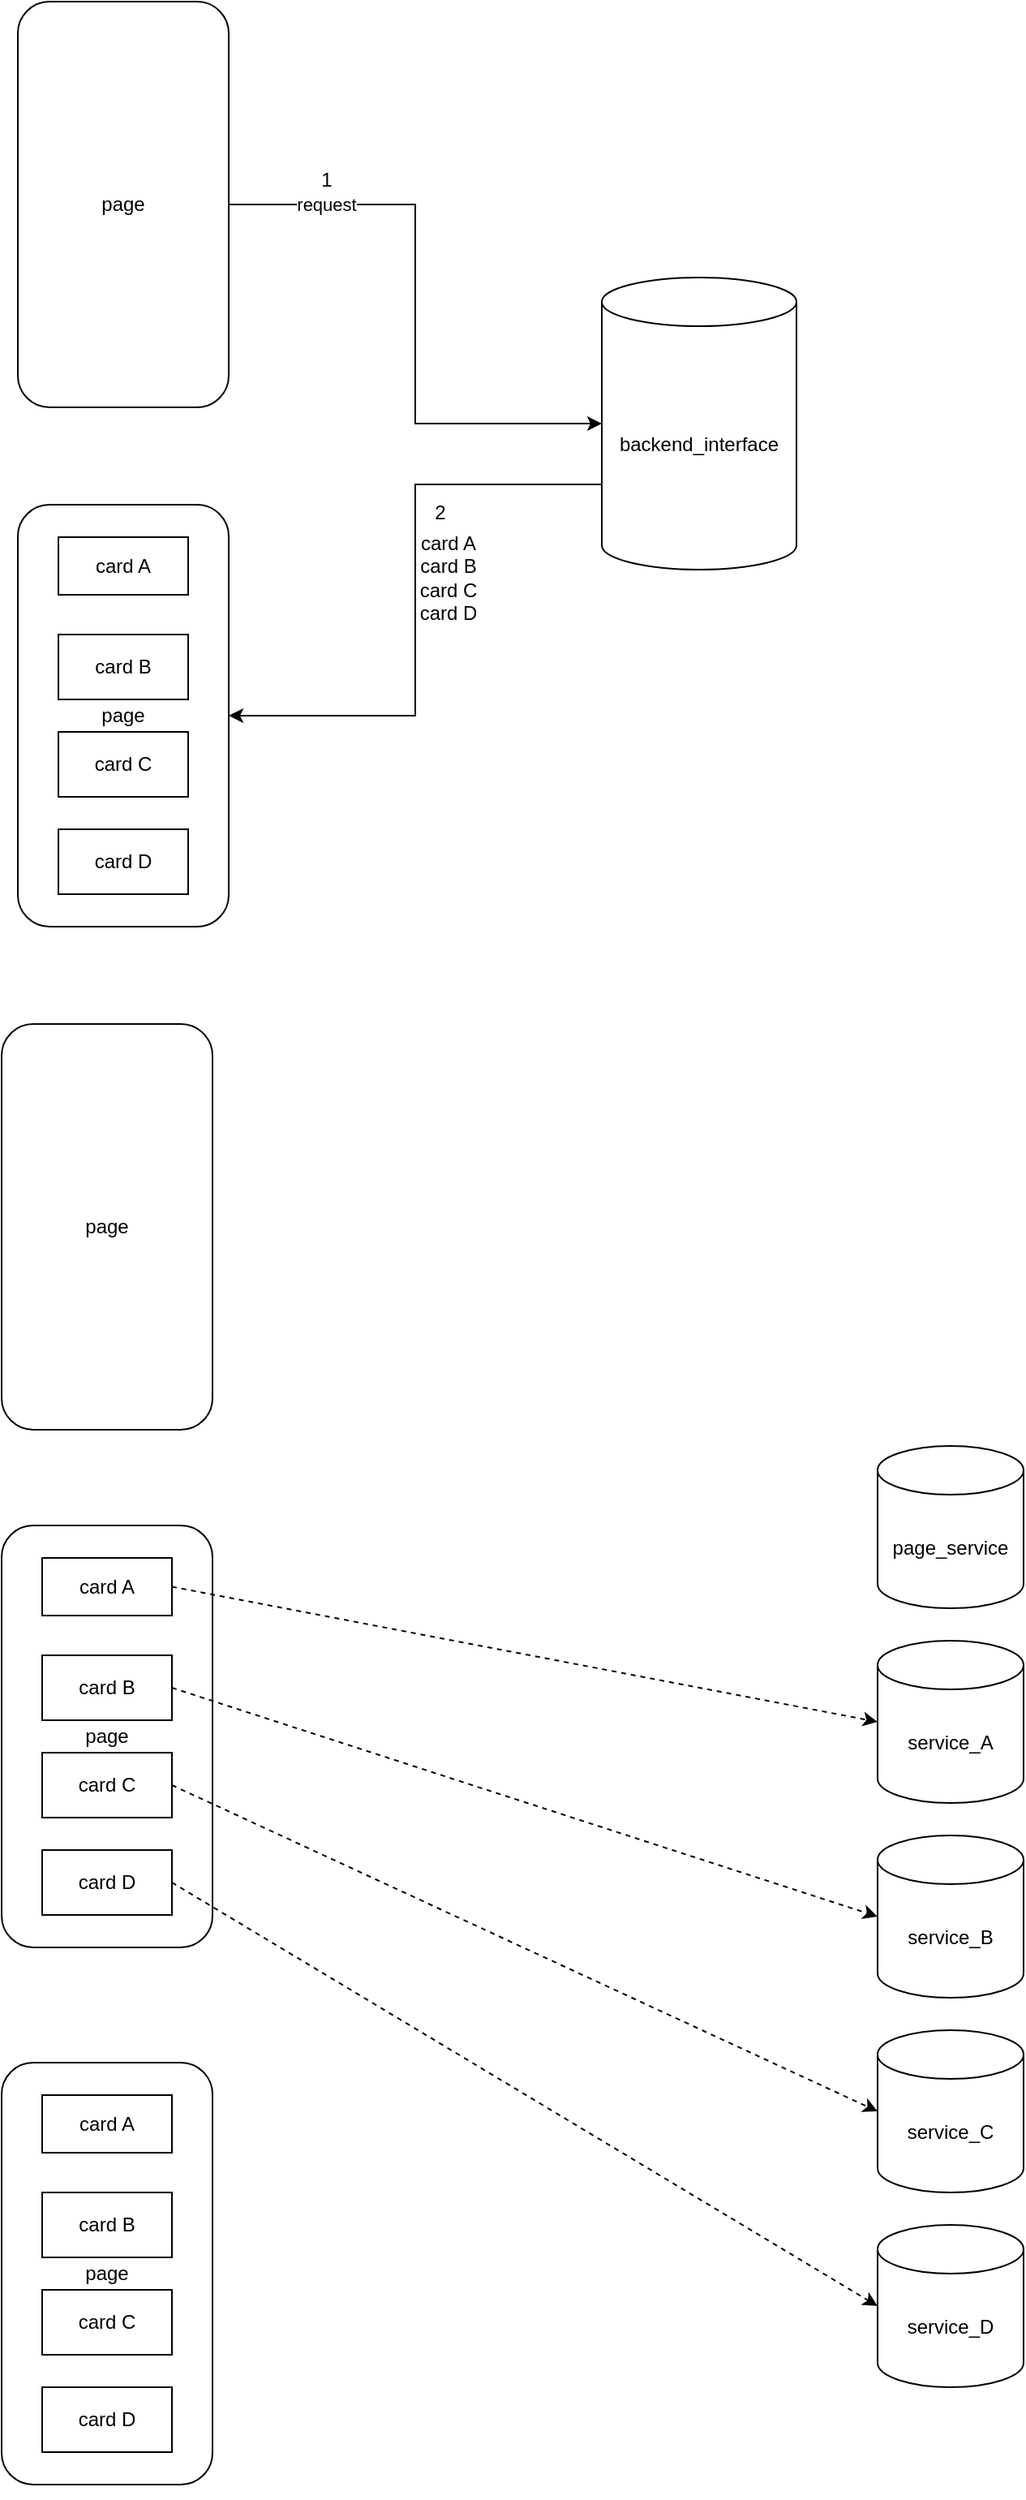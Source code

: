 <mxfile version="14.6.11" type="github">
  <diagram id="prtHgNgQTEPvFCAcTncT" name="Page-1">
    <mxGraphModel dx="1086" dy="560" grid="1" gridSize="10" guides="1" tooltips="1" connect="1" arrows="1" fold="1" page="1" pageScale="1" pageWidth="827" pageHeight="1169" math="0" shadow="0">
      <root>
        <mxCell id="0" />
        <mxCell id="1" parent="0" />
        <mxCell id="t9nCofjm7gqaK9wJMrFR-53" value="page" style="rounded=1;whiteSpace=wrap;html=1;" vertex="1" parent="1">
          <mxGeometry x="30" y="1169" width="130" height="260" as="geometry" />
        </mxCell>
        <mxCell id="t9nCofjm7gqaK9wJMrFR-3" value="page" style="rounded=1;whiteSpace=wrap;html=1;" vertex="1" parent="1">
          <mxGeometry x="40" y="540" width="130" height="260" as="geometry" />
        </mxCell>
        <mxCell id="t9nCofjm7gqaK9wJMrFR-4" value="card A" style="rounded=0;whiteSpace=wrap;html=1;" vertex="1" parent="1">
          <mxGeometry x="65" y="560" width="80" height="35.5" as="geometry" />
        </mxCell>
        <mxCell id="t9nCofjm7gqaK9wJMrFR-5" value="card B" style="rounded=0;whiteSpace=wrap;html=1;" vertex="1" parent="1">
          <mxGeometry x="65" y="620" width="80" height="40" as="geometry" />
        </mxCell>
        <mxCell id="t9nCofjm7gqaK9wJMrFR-6" value="card C" style="rounded=0;whiteSpace=wrap;html=1;" vertex="1" parent="1">
          <mxGeometry x="65" y="680" width="80" height="40" as="geometry" />
        </mxCell>
        <mxCell id="t9nCofjm7gqaK9wJMrFR-7" value="card D" style="rounded=0;whiteSpace=wrap;html=1;" vertex="1" parent="1">
          <mxGeometry x="65" y="740" width="80" height="40" as="geometry" />
        </mxCell>
        <mxCell id="t9nCofjm7gqaK9wJMrFR-11" style="edgeStyle=orthogonalEdgeStyle;rounded=0;orthogonalLoop=1;jettySize=auto;html=1;exitX=1;exitY=0.5;exitDx=0;exitDy=0;entryX=0;entryY=0.5;entryDx=0;entryDy=0;entryPerimeter=0;" edge="1" parent="1" source="t9nCofjm7gqaK9wJMrFR-8" target="t9nCofjm7gqaK9wJMrFR-10">
          <mxGeometry relative="1" as="geometry" />
        </mxCell>
        <mxCell id="t9nCofjm7gqaK9wJMrFR-12" value="request" style="edgeLabel;html=1;align=center;verticalAlign=middle;resizable=0;points=[];" vertex="1" connectable="0" parent="t9nCofjm7gqaK9wJMrFR-11">
          <mxGeometry x="-0.519" y="-1" relative="1" as="geometry">
            <mxPoint x="-28" y="-1" as="offset" />
          </mxGeometry>
        </mxCell>
        <mxCell id="t9nCofjm7gqaK9wJMrFR-8" value="page" style="rounded=1;whiteSpace=wrap;html=1;" vertex="1" parent="1">
          <mxGeometry x="40" y="230" width="130" height="250" as="geometry" />
        </mxCell>
        <mxCell id="t9nCofjm7gqaK9wJMrFR-13" style="edgeStyle=orthogonalEdgeStyle;rounded=0;orthogonalLoop=1;jettySize=auto;html=1;exitX=0;exitY=0;exitDx=0;exitDy=127.5;exitPerimeter=0;entryX=1;entryY=0.5;entryDx=0;entryDy=0;" edge="1" parent="1" source="t9nCofjm7gqaK9wJMrFR-10" target="t9nCofjm7gqaK9wJMrFR-3">
          <mxGeometry relative="1" as="geometry" />
        </mxCell>
        <mxCell id="t9nCofjm7gqaK9wJMrFR-10" value="backend_interface" style="shape=cylinder3;whiteSpace=wrap;html=1;boundedLbl=1;backgroundOutline=1;size=15;" vertex="1" parent="1">
          <mxGeometry x="400" y="400" width="120" height="180" as="geometry" />
        </mxCell>
        <mxCell id="t9nCofjm7gqaK9wJMrFR-14" value="card A&lt;br&gt;card B&lt;br&gt;card C&lt;br&gt;card D" style="text;html=1;align=center;verticalAlign=middle;resizable=0;points=[];autosize=1;strokeColor=none;" vertex="1" parent="1">
          <mxGeometry x="280" y="555" width="50" height="60" as="geometry" />
        </mxCell>
        <mxCell id="t9nCofjm7gqaK9wJMrFR-16" value="1" style="text;html=1;align=center;verticalAlign=middle;resizable=0;points=[];autosize=1;strokeColor=none;" vertex="1" parent="1">
          <mxGeometry x="220" y="330" width="20" height="20" as="geometry" />
        </mxCell>
        <mxCell id="t9nCofjm7gqaK9wJMrFR-17" value="2" style="text;html=1;align=center;verticalAlign=middle;resizable=0;points=[];autosize=1;strokeColor=none;" vertex="1" parent="1">
          <mxGeometry x="290" y="535" width="20" height="20" as="geometry" />
        </mxCell>
        <mxCell id="t9nCofjm7gqaK9wJMrFR-38" style="rounded=0;orthogonalLoop=1;jettySize=auto;html=1;dashed=1;entryX=0;entryY=0.5;entryDx=0;entryDy=0;entryPerimeter=0;exitX=1;exitY=0.5;exitDx=0;exitDy=0;" edge="1" parent="1" source="t9nCofjm7gqaK9wJMrFR-54" target="t9nCofjm7gqaK9wJMrFR-45">
          <mxGeometry relative="1" as="geometry">
            <mxPoint x="220" y="1050" as="sourcePoint" />
            <mxPoint x="500" y="1080" as="targetPoint" />
          </mxGeometry>
        </mxCell>
        <mxCell id="t9nCofjm7gqaK9wJMrFR-39" style="edgeStyle=none;rounded=0;orthogonalLoop=1;jettySize=auto;html=1;exitX=1;exitY=0.5;exitDx=0;exitDy=0;entryX=0;entryY=0.5;entryDx=0;entryDy=0;entryPerimeter=0;dashed=1;" edge="1" parent="1" source="t9nCofjm7gqaK9wJMrFR-55" target="t9nCofjm7gqaK9wJMrFR-46">
          <mxGeometry relative="1" as="geometry">
            <mxPoint x="220" y="1145.5" as="sourcePoint" />
            <mxPoint x="530" y="1332.5" as="targetPoint" />
          </mxGeometry>
        </mxCell>
        <mxCell id="t9nCofjm7gqaK9wJMrFR-41" style="edgeStyle=none;rounded=0;orthogonalLoop=1;jettySize=auto;html=1;exitX=1;exitY=0.5;exitDx=0;exitDy=0;entryX=0;entryY=0.5;entryDx=0;entryDy=0;entryPerimeter=0;dashed=1;" edge="1" parent="1" source="t9nCofjm7gqaK9wJMrFR-56" target="t9nCofjm7gqaK9wJMrFR-47">
          <mxGeometry relative="1" as="geometry">
            <mxPoint x="220" y="1255.5" as="sourcePoint" />
            <mxPoint x="530" y="1332.5" as="targetPoint" />
          </mxGeometry>
        </mxCell>
        <mxCell id="t9nCofjm7gqaK9wJMrFR-42" style="edgeStyle=none;rounded=0;orthogonalLoop=1;jettySize=auto;html=1;exitX=1;exitY=0.5;exitDx=0;exitDy=0;entryX=0;entryY=0.5;entryDx=0;entryDy=0;entryPerimeter=0;dashed=1;" edge="1" parent="1" source="t9nCofjm7gqaK9wJMrFR-57" target="t9nCofjm7gqaK9wJMrFR-48">
          <mxGeometry relative="1" as="geometry">
            <mxPoint x="220" y="1355.5" as="sourcePoint" />
            <mxPoint x="530" y="1332.5" as="targetPoint" />
          </mxGeometry>
        </mxCell>
        <mxCell id="t9nCofjm7gqaK9wJMrFR-44" value="page_service" style="shape=cylinder3;whiteSpace=wrap;html=1;boundedLbl=1;backgroundOutline=1;size=15;" vertex="1" parent="1">
          <mxGeometry x="570" y="1120" width="90" height="100" as="geometry" />
        </mxCell>
        <mxCell id="t9nCofjm7gqaK9wJMrFR-45" value="service_A" style="shape=cylinder3;whiteSpace=wrap;html=1;boundedLbl=1;backgroundOutline=1;size=15;" vertex="1" parent="1">
          <mxGeometry x="570" y="1240" width="90" height="100" as="geometry" />
        </mxCell>
        <mxCell id="t9nCofjm7gqaK9wJMrFR-46" value="service_B" style="shape=cylinder3;whiteSpace=wrap;html=1;boundedLbl=1;backgroundOutline=1;size=15;" vertex="1" parent="1">
          <mxGeometry x="570" y="1360" width="90" height="100" as="geometry" />
        </mxCell>
        <mxCell id="t9nCofjm7gqaK9wJMrFR-47" value="service_C" style="shape=cylinder3;whiteSpace=wrap;html=1;boundedLbl=1;backgroundOutline=1;size=15;" vertex="1" parent="1">
          <mxGeometry x="570" y="1480" width="90" height="100" as="geometry" />
        </mxCell>
        <mxCell id="t9nCofjm7gqaK9wJMrFR-48" value="service_D" style="shape=cylinder3;whiteSpace=wrap;html=1;boundedLbl=1;backgroundOutline=1;size=15;" vertex="1" parent="1">
          <mxGeometry x="570" y="1600" width="90" height="100" as="geometry" />
        </mxCell>
        <mxCell id="t9nCofjm7gqaK9wJMrFR-49" style="edgeStyle=none;rounded=0;orthogonalLoop=1;jettySize=auto;html=1;exitX=1;exitY=1;exitDx=0;exitDy=0;dashed=1;" edge="1" parent="1" source="t9nCofjm7gqaK9wJMrFR-6" target="t9nCofjm7gqaK9wJMrFR-6">
          <mxGeometry relative="1" as="geometry" />
        </mxCell>
        <mxCell id="t9nCofjm7gqaK9wJMrFR-50" style="edgeStyle=none;rounded=0;orthogonalLoop=1;jettySize=auto;html=1;exitX=1;exitY=1;exitDx=0;exitDy=0;dashed=1;" edge="1" parent="1" source="t9nCofjm7gqaK9wJMrFR-3" target="t9nCofjm7gqaK9wJMrFR-3">
          <mxGeometry relative="1" as="geometry" />
        </mxCell>
        <mxCell id="t9nCofjm7gqaK9wJMrFR-51" style="edgeStyle=none;rounded=0;orthogonalLoop=1;jettySize=auto;html=1;exitX=0.5;exitY=0;exitDx=0;exitDy=0;dashed=1;" edge="1" parent="1" source="t9nCofjm7gqaK9wJMrFR-3" target="t9nCofjm7gqaK9wJMrFR-3">
          <mxGeometry relative="1" as="geometry" />
        </mxCell>
        <mxCell id="t9nCofjm7gqaK9wJMrFR-52" value="page" style="rounded=1;whiteSpace=wrap;html=1;" vertex="1" parent="1">
          <mxGeometry x="30" y="860" width="130" height="250" as="geometry" />
        </mxCell>
        <mxCell id="t9nCofjm7gqaK9wJMrFR-54" value="card A" style="rounded=0;whiteSpace=wrap;html=1;" vertex="1" parent="1">
          <mxGeometry x="55" y="1189" width="80" height="35.5" as="geometry" />
        </mxCell>
        <mxCell id="t9nCofjm7gqaK9wJMrFR-55" value="card B" style="rounded=0;whiteSpace=wrap;html=1;" vertex="1" parent="1">
          <mxGeometry x="55" y="1249" width="80" height="40" as="geometry" />
        </mxCell>
        <mxCell id="t9nCofjm7gqaK9wJMrFR-56" value="card C" style="rounded=0;whiteSpace=wrap;html=1;" vertex="1" parent="1">
          <mxGeometry x="55" y="1309" width="80" height="40" as="geometry" />
        </mxCell>
        <mxCell id="t9nCofjm7gqaK9wJMrFR-57" value="card D" style="rounded=0;whiteSpace=wrap;html=1;" vertex="1" parent="1">
          <mxGeometry x="55" y="1369" width="80" height="40" as="geometry" />
        </mxCell>
        <mxCell id="t9nCofjm7gqaK9wJMrFR-58" style="edgeStyle=none;rounded=0;orthogonalLoop=1;jettySize=auto;html=1;exitX=1;exitY=1;exitDx=0;exitDy=0;dashed=1;" edge="1" parent="1" source="t9nCofjm7gqaK9wJMrFR-56" target="t9nCofjm7gqaK9wJMrFR-56">
          <mxGeometry relative="1" as="geometry" />
        </mxCell>
        <mxCell id="t9nCofjm7gqaK9wJMrFR-59" style="edgeStyle=none;rounded=0;orthogonalLoop=1;jettySize=auto;html=1;exitX=1;exitY=1;exitDx=0;exitDy=0;dashed=1;" edge="1" parent="1" source="t9nCofjm7gqaK9wJMrFR-53" target="t9nCofjm7gqaK9wJMrFR-53">
          <mxGeometry relative="1" as="geometry" />
        </mxCell>
        <mxCell id="t9nCofjm7gqaK9wJMrFR-60" style="edgeStyle=none;rounded=0;orthogonalLoop=1;jettySize=auto;html=1;exitX=0.5;exitY=0;exitDx=0;exitDy=0;dashed=1;" edge="1" parent="1" source="t9nCofjm7gqaK9wJMrFR-53" target="t9nCofjm7gqaK9wJMrFR-53">
          <mxGeometry relative="1" as="geometry" />
        </mxCell>
        <mxCell id="t9nCofjm7gqaK9wJMrFR-61" value="page" style="rounded=1;whiteSpace=wrap;html=1;" vertex="1" parent="1">
          <mxGeometry x="30" y="1500" width="130" height="260" as="geometry" />
        </mxCell>
        <mxCell id="t9nCofjm7gqaK9wJMrFR-62" value="card A" style="rounded=0;whiteSpace=wrap;html=1;" vertex="1" parent="1">
          <mxGeometry x="55" y="1520" width="80" height="35.5" as="geometry" />
        </mxCell>
        <mxCell id="t9nCofjm7gqaK9wJMrFR-63" value="card B" style="rounded=0;whiteSpace=wrap;html=1;" vertex="1" parent="1">
          <mxGeometry x="55" y="1580" width="80" height="40" as="geometry" />
        </mxCell>
        <mxCell id="t9nCofjm7gqaK9wJMrFR-64" value="card C" style="rounded=0;whiteSpace=wrap;html=1;" vertex="1" parent="1">
          <mxGeometry x="55" y="1640" width="80" height="40" as="geometry" />
        </mxCell>
        <mxCell id="t9nCofjm7gqaK9wJMrFR-65" value="card D" style="rounded=0;whiteSpace=wrap;html=1;" vertex="1" parent="1">
          <mxGeometry x="55" y="1700" width="80" height="40" as="geometry" />
        </mxCell>
        <mxCell id="t9nCofjm7gqaK9wJMrFR-66" style="edgeStyle=none;rounded=0;orthogonalLoop=1;jettySize=auto;html=1;exitX=1;exitY=1;exitDx=0;exitDy=0;dashed=1;" edge="1" parent="1" source="t9nCofjm7gqaK9wJMrFR-64" target="t9nCofjm7gqaK9wJMrFR-64">
          <mxGeometry relative="1" as="geometry" />
        </mxCell>
        <mxCell id="t9nCofjm7gqaK9wJMrFR-67" style="edgeStyle=none;rounded=0;orthogonalLoop=1;jettySize=auto;html=1;exitX=1;exitY=1;exitDx=0;exitDy=0;dashed=1;" edge="1" parent="1" source="t9nCofjm7gqaK9wJMrFR-61" target="t9nCofjm7gqaK9wJMrFR-61">
          <mxGeometry relative="1" as="geometry" />
        </mxCell>
        <mxCell id="t9nCofjm7gqaK9wJMrFR-68" style="edgeStyle=none;rounded=0;orthogonalLoop=1;jettySize=auto;html=1;exitX=0.5;exitY=0;exitDx=0;exitDy=0;dashed=1;" edge="1" parent="1" source="t9nCofjm7gqaK9wJMrFR-61" target="t9nCofjm7gqaK9wJMrFR-61">
          <mxGeometry relative="1" as="geometry" />
        </mxCell>
      </root>
    </mxGraphModel>
  </diagram>
</mxfile>
